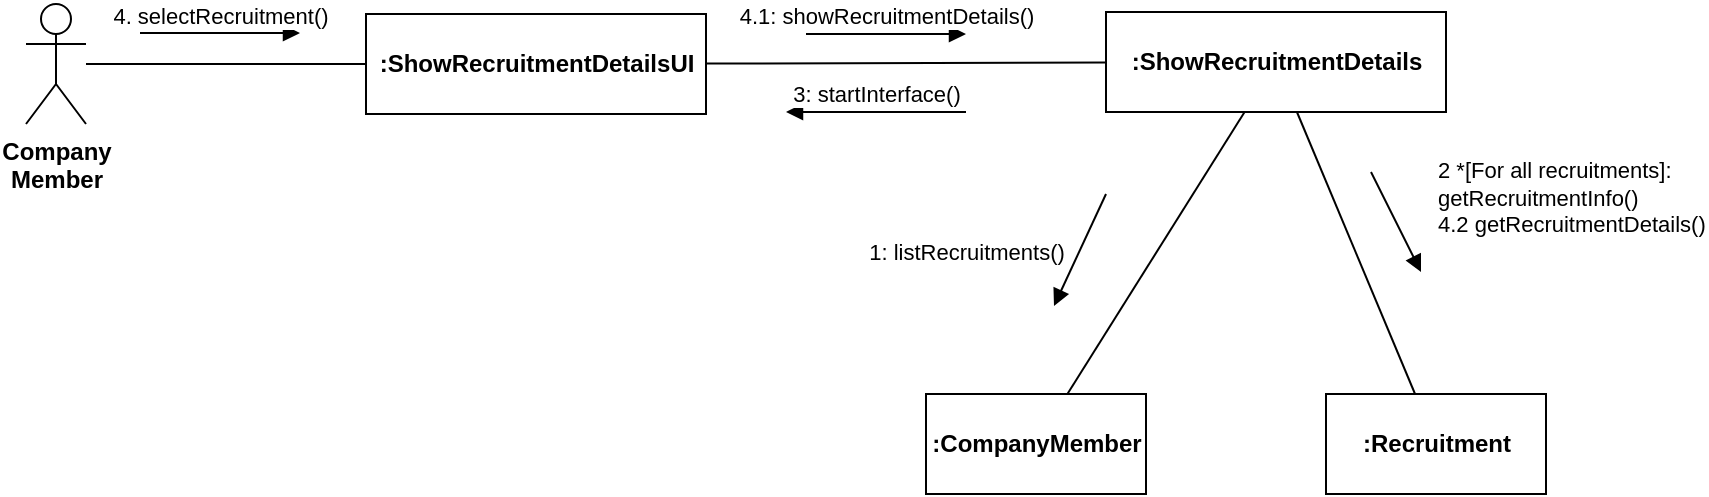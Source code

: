 <mxfile version="20.8.16" type="device"><diagram id="8Z5gYYbyoFlIuyBq0Jeh" name="페이지-1"><mxGraphModel dx="926" dy="878" grid="1" gridSize="10" guides="1" tooltips="1" connect="1" arrows="1" fold="1" page="1" pageScale="1" pageWidth="1169" pageHeight="827" math="0" shadow="0"><root><mxCell id="0"/><mxCell id="1" parent="0"/><mxCell id="9mJCow-IlK0xlcP-ccF0-2" style="edgeStyle=none;rounded=0;orthogonalLoop=1;jettySize=auto;html=1;endArrow=none;endFill=0;" edge="1" parent="1" source="CSxdSAIJ9Zss8eAmskAK-1" target="hGY-5e3kUkvAfo8KExsG-1"><mxGeometry relative="1" as="geometry"/></mxCell><mxCell id="CSxdSAIJ9Zss8eAmskAK-1" value="Company&lt;br&gt;Member" style="shape=umlActor;verticalLabelPosition=bottom;verticalAlign=top;html=1;outlineConnect=0;fontStyle=1" parent="1" vertex="1"><mxGeometry x="90" y="305" width="30" height="60" as="geometry"/></mxCell><mxCell id="hGY-5e3kUkvAfo8KExsG-1" value=":ShowRecruitmentDetailsUI" style="html=1;fontStyle=1" parent="1" vertex="1"><mxGeometry x="260" y="310" width="170" height="50" as="geometry"/></mxCell><mxCell id="nSMDLCERVWTE-jb6J0O2-1" value="4. selectRecruitment()" style="html=1;verticalAlign=bottom;endArrow=block;rounded=0;" parent="1" edge="1"><mxGeometry width="80" relative="1" as="geometry"><mxPoint x="147" y="319.5" as="sourcePoint"/><mxPoint x="227" y="319.5" as="targetPoint"/></mxGeometry></mxCell><mxCell id="9mJCow-IlK0xlcP-ccF0-1" style="rounded=0;orthogonalLoop=1;jettySize=auto;html=1;endArrow=none;endFill=0;" edge="1" parent="1" source="nSMDLCERVWTE-jb6J0O2-3" target="hGY-5e3kUkvAfo8KExsG-1"><mxGeometry relative="1" as="geometry"/></mxCell><mxCell id="nSMDLCERVWTE-jb6J0O2-3" value=":ShowRecruitmentDetails" style="html=1;fontStyle=1" parent="1" vertex="1"><mxGeometry x="630" y="309" width="170" height="50" as="geometry"/></mxCell><mxCell id="nSMDLCERVWTE-jb6J0O2-5" value=":CompanyMember" style="html=1;fontStyle=1" parent="1" vertex="1"><mxGeometry x="540" y="500" width="110" height="50" as="geometry"/></mxCell><mxCell id="nSMDLCERVWTE-jb6J0O2-7" value="4.1: showRecruitmentDetails()" style="html=1;verticalAlign=bottom;endArrow=block;rounded=0;" parent="1" edge="1"><mxGeometry width="80" relative="1" as="geometry"><mxPoint x="480" y="320" as="sourcePoint"/><mxPoint x="560" y="320" as="targetPoint"/></mxGeometry></mxCell><mxCell id="nSMDLCERVWTE-jb6J0O2-8" value="1: listRecruitments()" style="html=1;verticalAlign=bottom;endArrow=block;rounded=0;" parent="1" edge="1"><mxGeometry x="1" y="-47" width="80" relative="1" as="geometry"><mxPoint x="630" y="400" as="sourcePoint"/><mxPoint x="604" y="456" as="targetPoint"/><mxPoint x="-1" y="2" as="offset"/></mxGeometry></mxCell><mxCell id="nSMDLCERVWTE-jb6J0O2-10" value="" style="endArrow=none;html=1;rounded=0;" parent="1" edge="1" target="nSMDLCERVWTE-jb6J0O2-3" source="nSMDLCERVWTE-jb6J0O2-5"><mxGeometry width="50" height="50" relative="1" as="geometry"><mxPoint x="512" y="460" as="sourcePoint"/><mxPoint x="549.5" y="360" as="targetPoint"/></mxGeometry></mxCell><mxCell id="ipoI9KI6QJHG94ybGnyp-3" value="3: startInterface()" style="html=1;verticalAlign=bottom;endArrow=block;rounded=0;entryX=0.9;entryY=0.82;entryDx=0;entryDy=0;entryPerimeter=0;" parent="1" edge="1"><mxGeometry width="80" relative="1" as="geometry"><mxPoint x="560" y="359" as="sourcePoint"/><mxPoint x="470" y="359" as="targetPoint"/></mxGeometry></mxCell><mxCell id="ipoI9KI6QJHG94ybGnyp-4" value="" style="endArrow=none;html=1;rounded=0;" parent="1" edge="1" target="nSMDLCERVWTE-jb6J0O2-3" source="ipoI9KI6QJHG94ybGnyp-5"><mxGeometry width="50" height="50" relative="1" as="geometry"><mxPoint x="614" y="460" as="sourcePoint"/><mxPoint x="571.5" y="360" as="targetPoint"/></mxGeometry></mxCell><mxCell id="ipoI9KI6QJHG94ybGnyp-5" value=":Recruitment" style="html=1;fontStyle=1" parent="1" vertex="1"><mxGeometry x="740" y="500" width="110" height="50" as="geometry"/></mxCell><mxCell id="ipoI9KI6QJHG94ybGnyp-6" value="2 *[For all recruitments]:&lt;br&gt;getRecruitmentInfo()&lt;br&gt;4.2 getRecruitmentDetails()" style="html=1;verticalAlign=bottom;endArrow=block;rounded=0;align=left;" parent="1" edge="1"><mxGeometry x="0.632" y="13" width="80" relative="1" as="geometry"><mxPoint x="762.5" y="389" as="sourcePoint"/><mxPoint x="787.5" y="439" as="targetPoint"/><mxPoint as="offset"/></mxGeometry></mxCell></root></mxGraphModel></diagram></mxfile>